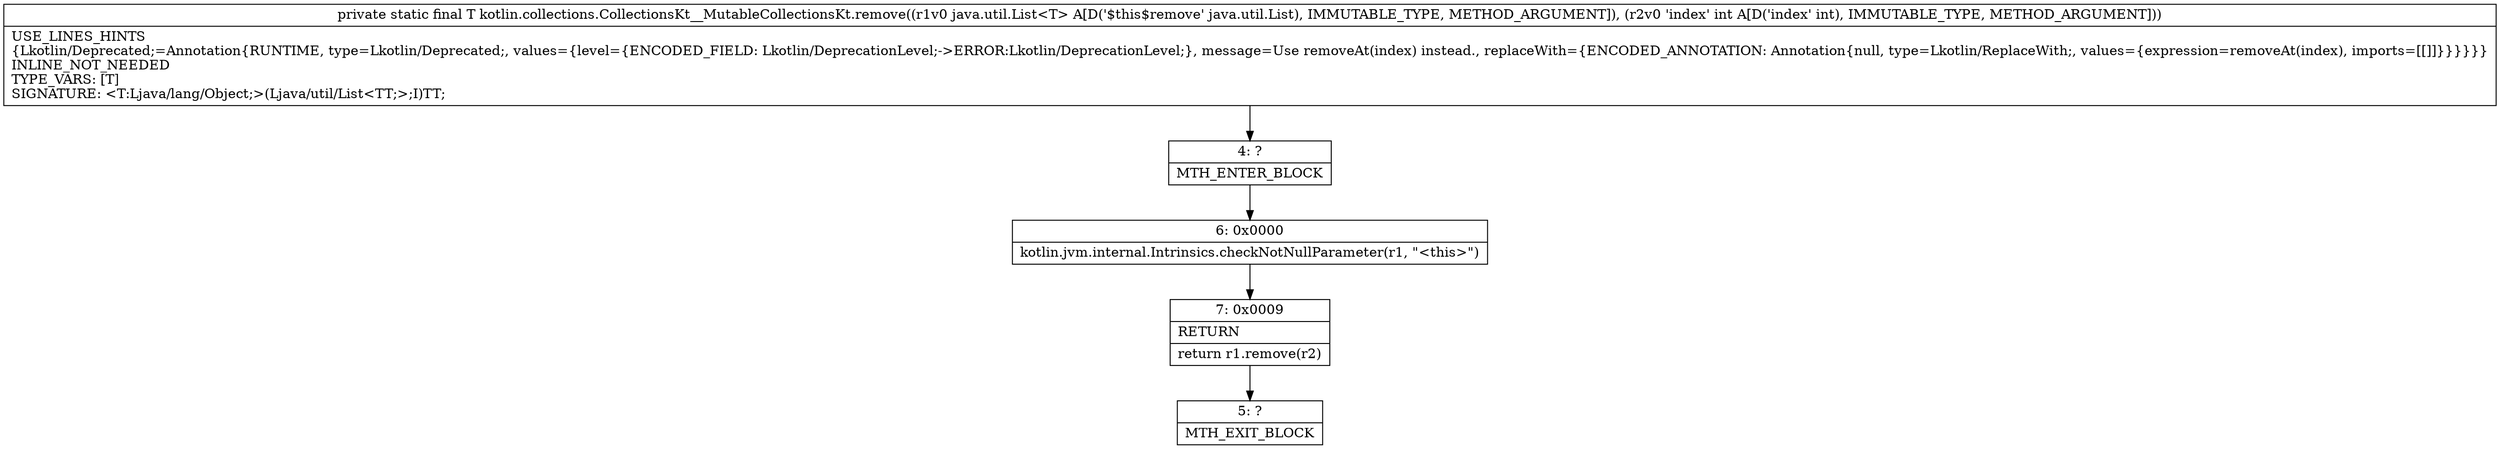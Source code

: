 digraph "CFG forkotlin.collections.CollectionsKt__MutableCollectionsKt.remove(Ljava\/util\/List;I)Ljava\/lang\/Object;" {
Node_4 [shape=record,label="{4\:\ ?|MTH_ENTER_BLOCK\l}"];
Node_6 [shape=record,label="{6\:\ 0x0000|kotlin.jvm.internal.Intrinsics.checkNotNullParameter(r1, \"\<this\>\")\l}"];
Node_7 [shape=record,label="{7\:\ 0x0009|RETURN\l|return r1.remove(r2)\l}"];
Node_5 [shape=record,label="{5\:\ ?|MTH_EXIT_BLOCK\l}"];
MethodNode[shape=record,label="{private static final T kotlin.collections.CollectionsKt__MutableCollectionsKt.remove((r1v0 java.util.List\<T\> A[D('$this$remove' java.util.List), IMMUTABLE_TYPE, METHOD_ARGUMENT]), (r2v0 'index' int A[D('index' int), IMMUTABLE_TYPE, METHOD_ARGUMENT]))  | USE_LINES_HINTS\l\{Lkotlin\/Deprecated;=Annotation\{RUNTIME, type=Lkotlin\/Deprecated;, values=\{level=\{ENCODED_FIELD: Lkotlin\/DeprecationLevel;\-\>ERROR:Lkotlin\/DeprecationLevel;\}, message=Use removeAt(index) instead., replaceWith=\{ENCODED_ANNOTATION: Annotation\{null, type=Lkotlin\/ReplaceWith;, values=\{expression=removeAt(index), imports=[[]]\}\}\}\}\}\}\lINLINE_NOT_NEEDED\lTYPE_VARS: [T]\lSIGNATURE: \<T:Ljava\/lang\/Object;\>(Ljava\/util\/List\<TT;\>;I)TT;\l}"];
MethodNode -> Node_4;Node_4 -> Node_6;
Node_6 -> Node_7;
Node_7 -> Node_5;
}

